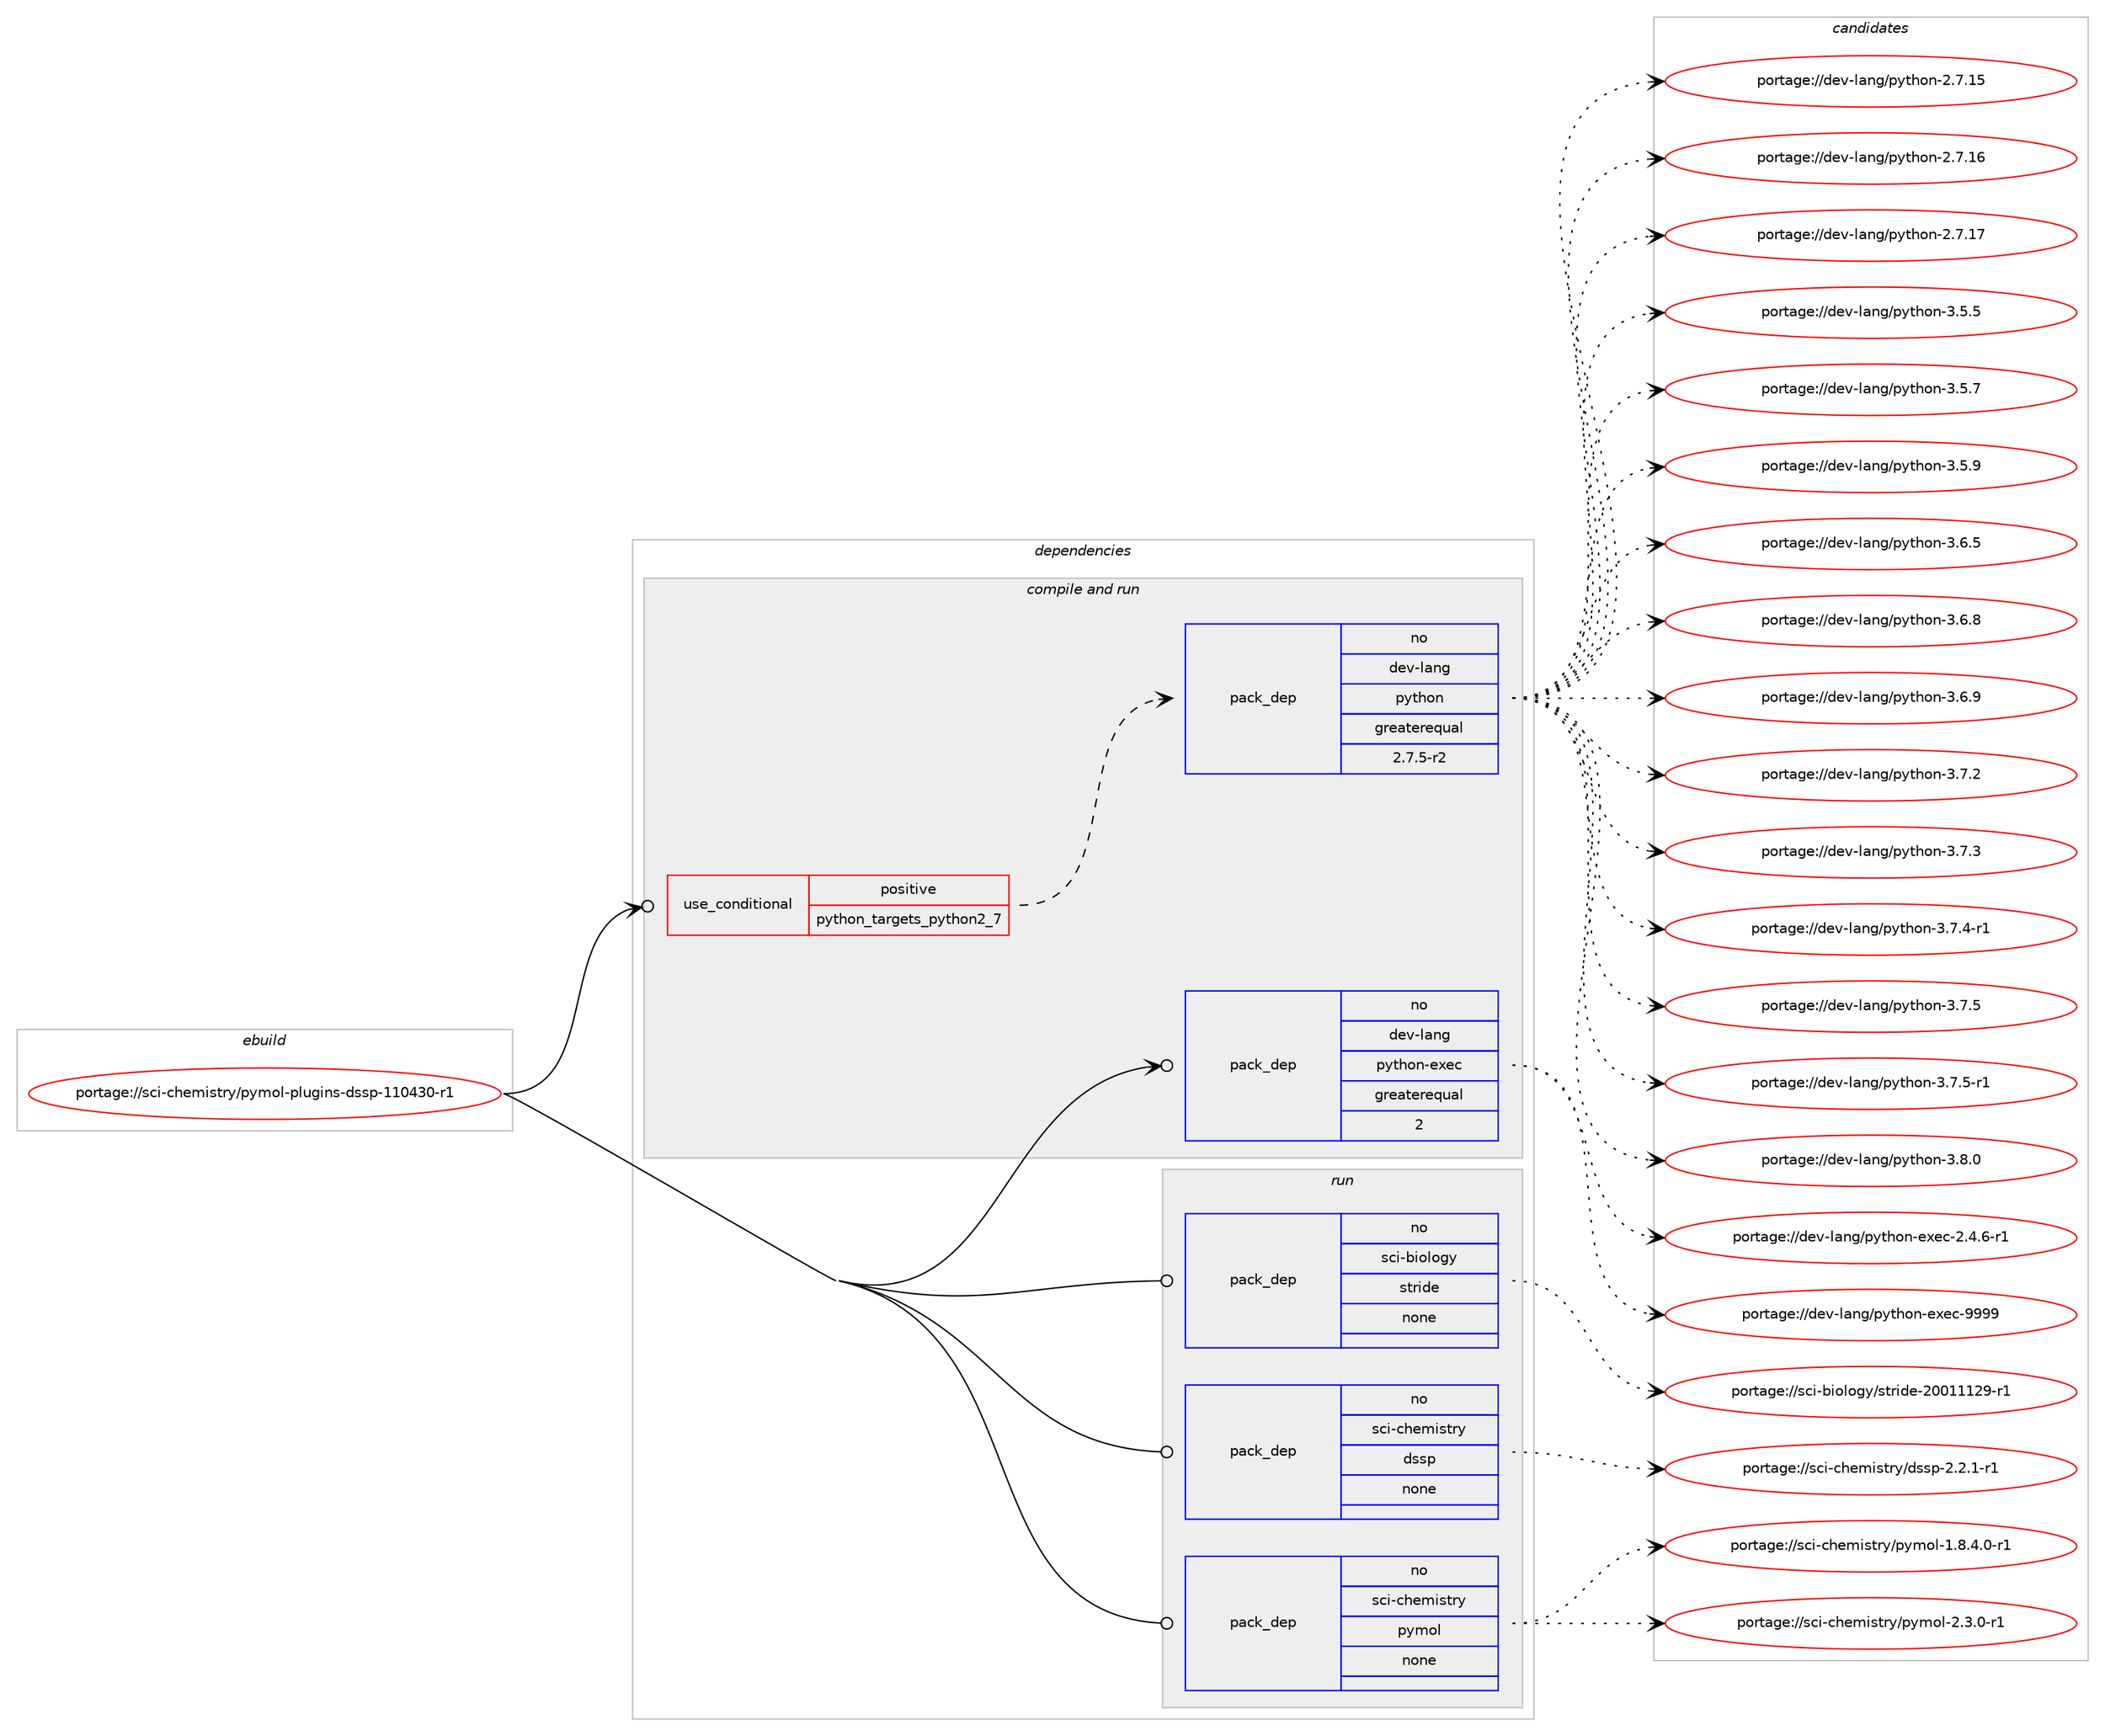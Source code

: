 digraph prolog {

# *************
# Graph options
# *************

newrank=true;
concentrate=true;
compound=true;
graph [rankdir=LR,fontname=Helvetica,fontsize=10,ranksep=1.5];#, ranksep=2.5, nodesep=0.2];
edge  [arrowhead=vee];
node  [fontname=Helvetica,fontsize=10];

# **********
# The ebuild
# **********

subgraph cluster_leftcol {
color=gray;
rank=same;
label=<<i>ebuild</i>>;
id [label="portage://sci-chemistry/pymol-plugins-dssp-110430-r1", color=red, width=4, href="../sci-chemistry/pymol-plugins-dssp-110430-r1.svg"];
}

# ****************
# The dependencies
# ****************

subgraph cluster_midcol {
color=gray;
label=<<i>dependencies</i>>;
subgraph cluster_compile {
fillcolor="#eeeeee";
style=filled;
label=<<i>compile</i>>;
}
subgraph cluster_compileandrun {
fillcolor="#eeeeee";
style=filled;
label=<<i>compile and run</i>>;
subgraph cond95514 {
dependency385021 [label=<<TABLE BORDER="0" CELLBORDER="1" CELLSPACING="0" CELLPADDING="4"><TR><TD ROWSPAN="3" CELLPADDING="10">use_conditional</TD></TR><TR><TD>positive</TD></TR><TR><TD>python_targets_python2_7</TD></TR></TABLE>>, shape=none, color=red];
subgraph pack282981 {
dependency385022 [label=<<TABLE BORDER="0" CELLBORDER="1" CELLSPACING="0" CELLPADDING="4" WIDTH="220"><TR><TD ROWSPAN="6" CELLPADDING="30">pack_dep</TD></TR><TR><TD WIDTH="110">no</TD></TR><TR><TD>dev-lang</TD></TR><TR><TD>python</TD></TR><TR><TD>greaterequal</TD></TR><TR><TD>2.7.5-r2</TD></TR></TABLE>>, shape=none, color=blue];
}
dependency385021:e -> dependency385022:w [weight=20,style="dashed",arrowhead="vee"];
}
id:e -> dependency385021:w [weight=20,style="solid",arrowhead="odotvee"];
subgraph pack282982 {
dependency385023 [label=<<TABLE BORDER="0" CELLBORDER="1" CELLSPACING="0" CELLPADDING="4" WIDTH="220"><TR><TD ROWSPAN="6" CELLPADDING="30">pack_dep</TD></TR><TR><TD WIDTH="110">no</TD></TR><TR><TD>dev-lang</TD></TR><TR><TD>python-exec</TD></TR><TR><TD>greaterequal</TD></TR><TR><TD>2</TD></TR></TABLE>>, shape=none, color=blue];
}
id:e -> dependency385023:w [weight=20,style="solid",arrowhead="odotvee"];
}
subgraph cluster_run {
fillcolor="#eeeeee";
style=filled;
label=<<i>run</i>>;
subgraph pack282983 {
dependency385024 [label=<<TABLE BORDER="0" CELLBORDER="1" CELLSPACING="0" CELLPADDING="4" WIDTH="220"><TR><TD ROWSPAN="6" CELLPADDING="30">pack_dep</TD></TR><TR><TD WIDTH="110">no</TD></TR><TR><TD>sci-biology</TD></TR><TR><TD>stride</TD></TR><TR><TD>none</TD></TR><TR><TD></TD></TR></TABLE>>, shape=none, color=blue];
}
id:e -> dependency385024:w [weight=20,style="solid",arrowhead="odot"];
subgraph pack282984 {
dependency385025 [label=<<TABLE BORDER="0" CELLBORDER="1" CELLSPACING="0" CELLPADDING="4" WIDTH="220"><TR><TD ROWSPAN="6" CELLPADDING="30">pack_dep</TD></TR><TR><TD WIDTH="110">no</TD></TR><TR><TD>sci-chemistry</TD></TR><TR><TD>dssp</TD></TR><TR><TD>none</TD></TR><TR><TD></TD></TR></TABLE>>, shape=none, color=blue];
}
id:e -> dependency385025:w [weight=20,style="solid",arrowhead="odot"];
subgraph pack282985 {
dependency385026 [label=<<TABLE BORDER="0" CELLBORDER="1" CELLSPACING="0" CELLPADDING="4" WIDTH="220"><TR><TD ROWSPAN="6" CELLPADDING="30">pack_dep</TD></TR><TR><TD WIDTH="110">no</TD></TR><TR><TD>sci-chemistry</TD></TR><TR><TD>pymol</TD></TR><TR><TD>none</TD></TR><TR><TD></TD></TR></TABLE>>, shape=none, color=blue];
}
id:e -> dependency385026:w [weight=20,style="solid",arrowhead="odot"];
}
}

# **************
# The candidates
# **************

subgraph cluster_choices {
rank=same;
color=gray;
label=<<i>candidates</i>>;

subgraph choice282981 {
color=black;
nodesep=1;
choiceportage10010111845108971101034711212111610411111045504655464953 [label="portage://dev-lang/python-2.7.15", color=red, width=4,href="../dev-lang/python-2.7.15.svg"];
choiceportage10010111845108971101034711212111610411111045504655464954 [label="portage://dev-lang/python-2.7.16", color=red, width=4,href="../dev-lang/python-2.7.16.svg"];
choiceportage10010111845108971101034711212111610411111045504655464955 [label="portage://dev-lang/python-2.7.17", color=red, width=4,href="../dev-lang/python-2.7.17.svg"];
choiceportage100101118451089711010347112121116104111110455146534653 [label="portage://dev-lang/python-3.5.5", color=red, width=4,href="../dev-lang/python-3.5.5.svg"];
choiceportage100101118451089711010347112121116104111110455146534655 [label="portage://dev-lang/python-3.5.7", color=red, width=4,href="../dev-lang/python-3.5.7.svg"];
choiceportage100101118451089711010347112121116104111110455146534657 [label="portage://dev-lang/python-3.5.9", color=red, width=4,href="../dev-lang/python-3.5.9.svg"];
choiceportage100101118451089711010347112121116104111110455146544653 [label="portage://dev-lang/python-3.6.5", color=red, width=4,href="../dev-lang/python-3.6.5.svg"];
choiceportage100101118451089711010347112121116104111110455146544656 [label="portage://dev-lang/python-3.6.8", color=red, width=4,href="../dev-lang/python-3.6.8.svg"];
choiceportage100101118451089711010347112121116104111110455146544657 [label="portage://dev-lang/python-3.6.9", color=red, width=4,href="../dev-lang/python-3.6.9.svg"];
choiceportage100101118451089711010347112121116104111110455146554650 [label="portage://dev-lang/python-3.7.2", color=red, width=4,href="../dev-lang/python-3.7.2.svg"];
choiceportage100101118451089711010347112121116104111110455146554651 [label="portage://dev-lang/python-3.7.3", color=red, width=4,href="../dev-lang/python-3.7.3.svg"];
choiceportage1001011184510897110103471121211161041111104551465546524511449 [label="portage://dev-lang/python-3.7.4-r1", color=red, width=4,href="../dev-lang/python-3.7.4-r1.svg"];
choiceportage100101118451089711010347112121116104111110455146554653 [label="portage://dev-lang/python-3.7.5", color=red, width=4,href="../dev-lang/python-3.7.5.svg"];
choiceportage1001011184510897110103471121211161041111104551465546534511449 [label="portage://dev-lang/python-3.7.5-r1", color=red, width=4,href="../dev-lang/python-3.7.5-r1.svg"];
choiceportage100101118451089711010347112121116104111110455146564648 [label="portage://dev-lang/python-3.8.0", color=red, width=4,href="../dev-lang/python-3.8.0.svg"];
dependency385022:e -> choiceportage10010111845108971101034711212111610411111045504655464953:w [style=dotted,weight="100"];
dependency385022:e -> choiceportage10010111845108971101034711212111610411111045504655464954:w [style=dotted,weight="100"];
dependency385022:e -> choiceportage10010111845108971101034711212111610411111045504655464955:w [style=dotted,weight="100"];
dependency385022:e -> choiceportage100101118451089711010347112121116104111110455146534653:w [style=dotted,weight="100"];
dependency385022:e -> choiceportage100101118451089711010347112121116104111110455146534655:w [style=dotted,weight="100"];
dependency385022:e -> choiceportage100101118451089711010347112121116104111110455146534657:w [style=dotted,weight="100"];
dependency385022:e -> choiceportage100101118451089711010347112121116104111110455146544653:w [style=dotted,weight="100"];
dependency385022:e -> choiceportage100101118451089711010347112121116104111110455146544656:w [style=dotted,weight="100"];
dependency385022:e -> choiceportage100101118451089711010347112121116104111110455146544657:w [style=dotted,weight="100"];
dependency385022:e -> choiceportage100101118451089711010347112121116104111110455146554650:w [style=dotted,weight="100"];
dependency385022:e -> choiceportage100101118451089711010347112121116104111110455146554651:w [style=dotted,weight="100"];
dependency385022:e -> choiceportage1001011184510897110103471121211161041111104551465546524511449:w [style=dotted,weight="100"];
dependency385022:e -> choiceportage100101118451089711010347112121116104111110455146554653:w [style=dotted,weight="100"];
dependency385022:e -> choiceportage1001011184510897110103471121211161041111104551465546534511449:w [style=dotted,weight="100"];
dependency385022:e -> choiceportage100101118451089711010347112121116104111110455146564648:w [style=dotted,weight="100"];
}
subgraph choice282982 {
color=black;
nodesep=1;
choiceportage10010111845108971101034711212111610411111045101120101994550465246544511449 [label="portage://dev-lang/python-exec-2.4.6-r1", color=red, width=4,href="../dev-lang/python-exec-2.4.6-r1.svg"];
choiceportage10010111845108971101034711212111610411111045101120101994557575757 [label="portage://dev-lang/python-exec-9999", color=red, width=4,href="../dev-lang/python-exec-9999.svg"];
dependency385023:e -> choiceportage10010111845108971101034711212111610411111045101120101994550465246544511449:w [style=dotted,weight="100"];
dependency385023:e -> choiceportage10010111845108971101034711212111610411111045101120101994557575757:w [style=dotted,weight="100"];
}
subgraph choice282983 {
color=black;
nodesep=1;
choiceportage115991054598105111108111103121471151161141051001014550484849494950574511449 [label="portage://sci-biology/stride-20011129-r1", color=red, width=4,href="../sci-biology/stride-20011129-r1.svg"];
dependency385024:e -> choiceportage115991054598105111108111103121471151161141051001014550484849494950574511449:w [style=dotted,weight="100"];
}
subgraph choice282984 {
color=black;
nodesep=1;
choiceportage115991054599104101109105115116114121471001151151124550465046494511449 [label="portage://sci-chemistry/dssp-2.2.1-r1", color=red, width=4,href="../sci-chemistry/dssp-2.2.1-r1.svg"];
dependency385025:e -> choiceportage115991054599104101109105115116114121471001151151124550465046494511449:w [style=dotted,weight="100"];
}
subgraph choice282985 {
color=black;
nodesep=1;
choiceportage1159910545991041011091051151161141214711212110911110845494656465246484511449 [label="portage://sci-chemistry/pymol-1.8.4.0-r1", color=red, width=4,href="../sci-chemistry/pymol-1.8.4.0-r1.svg"];
choiceportage115991054599104101109105115116114121471121211091111084550465146484511449 [label="portage://sci-chemistry/pymol-2.3.0-r1", color=red, width=4,href="../sci-chemistry/pymol-2.3.0-r1.svg"];
dependency385026:e -> choiceportage1159910545991041011091051151161141214711212110911110845494656465246484511449:w [style=dotted,weight="100"];
dependency385026:e -> choiceportage115991054599104101109105115116114121471121211091111084550465146484511449:w [style=dotted,weight="100"];
}
}

}
